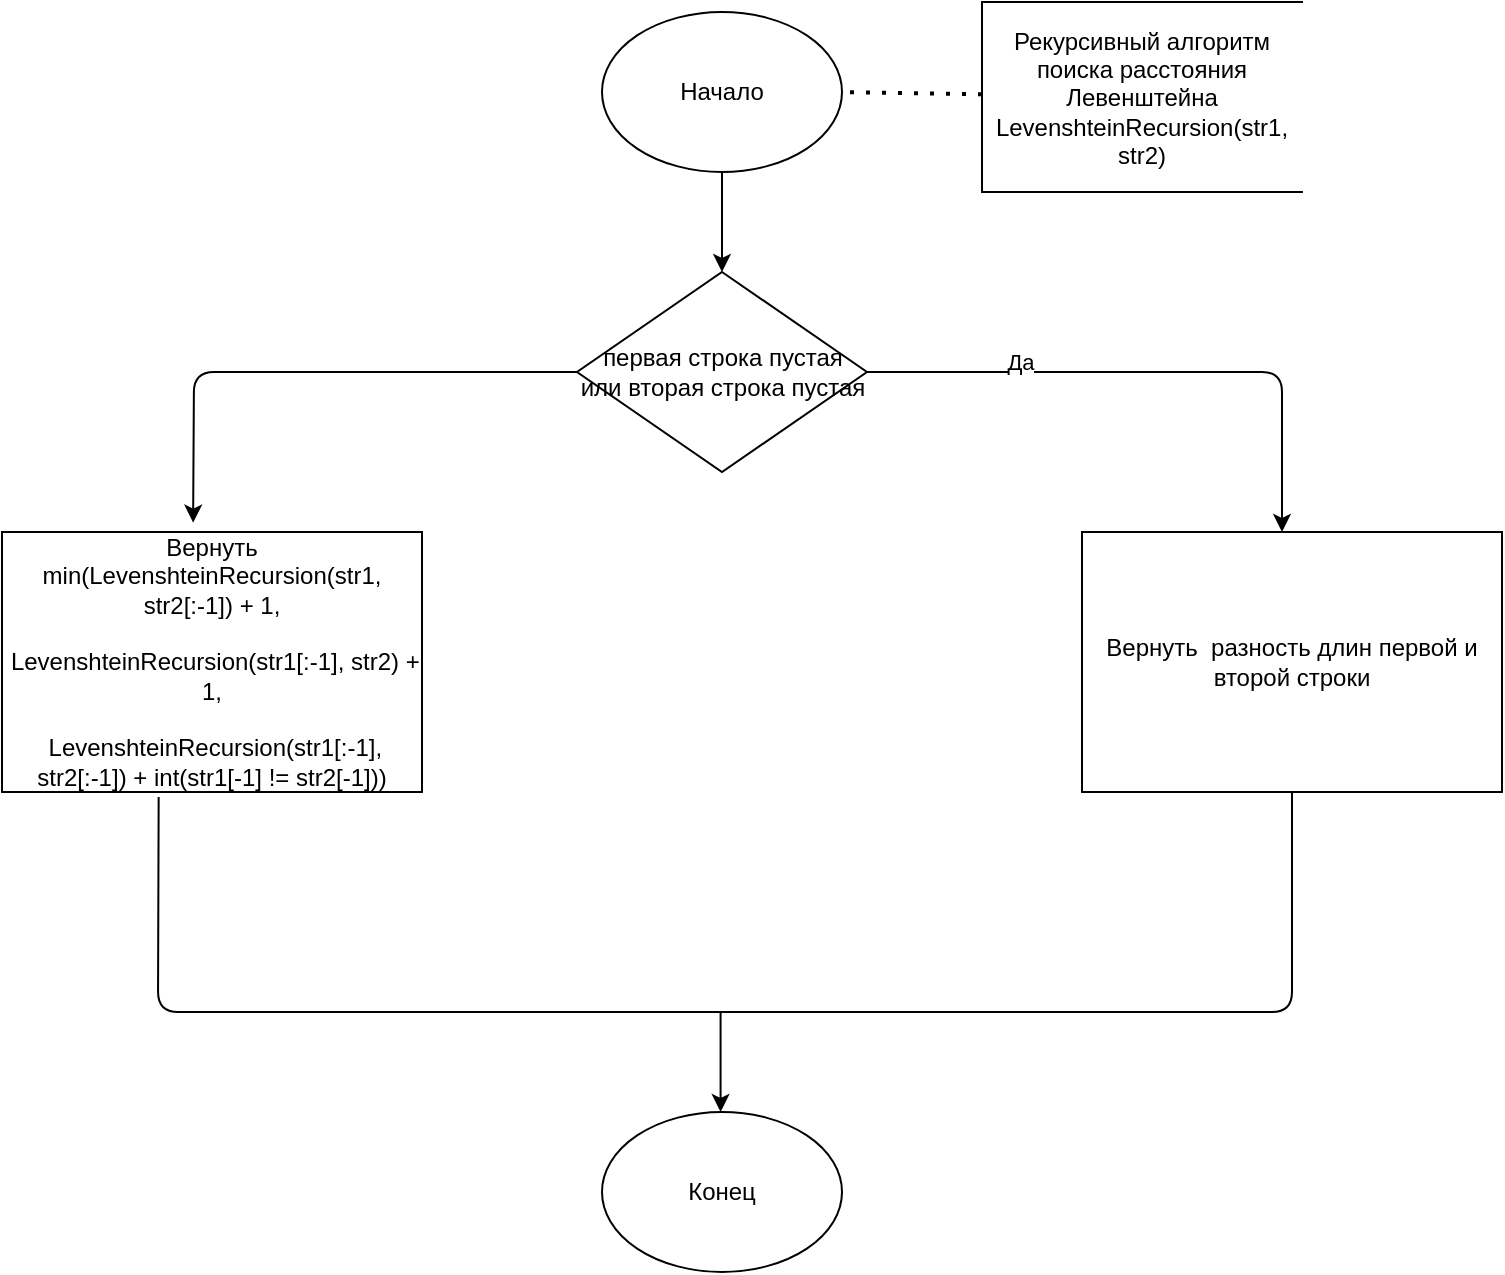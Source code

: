 <mxfile version="13.6.9" type="device"><diagram id="1z0ACTqHROT-YfrGoj1u" name="Page-1"><mxGraphModel dx="753" dy="699" grid="1" gridSize="10" guides="1" tooltips="1" connect="1" arrows="1" fold="1" page="1" pageScale="1" pageWidth="827" pageHeight="1169" math="0" shadow="0"><root><mxCell id="0"/><mxCell id="1" parent="0"/><mxCell id="WHFy39xKjW1Vt9VgyDG--93" value="Начало" style="ellipse;whiteSpace=wrap;html=1;" vertex="1" parent="1"><mxGeometry x="530" y="90" width="120" height="80" as="geometry"/></mxCell><mxCell id="WHFy39xKjW1Vt9VgyDG--94" value="" style="endArrow=classic;html=1;exitX=0.5;exitY=1;exitDx=0;exitDy=0;" edge="1" parent="1" source="WHFy39xKjW1Vt9VgyDG--93"><mxGeometry width="50" height="50" relative="1" as="geometry"><mxPoint x="610" y="320" as="sourcePoint"/><mxPoint x="590" y="220" as="targetPoint"/></mxGeometry></mxCell><mxCell id="WHFy39xKjW1Vt9VgyDG--95" value="первая строка пустая или вторая строка пустая" style="rhombus;whiteSpace=wrap;html=1;" vertex="1" parent="1"><mxGeometry x="517.5" y="220" width="145" height="100" as="geometry"/></mxCell><mxCell id="WHFy39xKjW1Vt9VgyDG--96" value="&lt;div&gt;Вернуть min(LevenshteinRecursion(str1, str2[:-1]) + 1,&lt;/div&gt;&lt;div&gt;&amp;nbsp; &amp;nbsp; &amp;nbsp; &amp;nbsp; &amp;nbsp; &amp;nbsp; &amp;nbsp; &amp;nbsp;LevenshteinRecursion(str1[:-1], str2) + 1,&lt;/div&gt;&lt;div&gt;&amp;nbsp; &amp;nbsp; &amp;nbsp; &amp;nbsp; &amp;nbsp; &amp;nbsp; &amp;nbsp; &amp;nbsp;LevenshteinRecursion(str1[:-1], str2[:-1]) + int(str1[-1] != str2[-1]))&lt;/div&gt;" style="rounded=0;whiteSpace=wrap;html=1;" vertex="1" parent="1"><mxGeometry x="230" y="350" width="210" height="130" as="geometry"/></mxCell><mxCell id="WHFy39xKjW1Vt9VgyDG--97" value="" style="endArrow=classic;html=1;exitX=0;exitY=0.5;exitDx=0;exitDy=0;entryX=0.455;entryY=-0.036;entryDx=0;entryDy=0;entryPerimeter=0;" edge="1" parent="1" source="WHFy39xKjW1Vt9VgyDG--95" target="WHFy39xKjW1Vt9VgyDG--96"><mxGeometry width="50" height="50" relative="1" as="geometry"><mxPoint x="530" y="400" as="sourcePoint"/><mxPoint x="320" y="270" as="targetPoint"/><Array as="points"><mxPoint x="326" y="270"/></Array></mxGeometry></mxCell><mxCell id="WHFy39xKjW1Vt9VgyDG--98" value="" style="endArrow=classic;html=1;exitX=1;exitY=0.5;exitDx=0;exitDy=0;" edge="1" parent="1" source="WHFy39xKjW1Vt9VgyDG--95"><mxGeometry width="50" height="50" relative="1" as="geometry"><mxPoint x="650" y="280" as="sourcePoint"/><mxPoint x="870" y="350" as="targetPoint"/><Array as="points"><mxPoint x="870" y="270"/></Array></mxGeometry></mxCell><mxCell id="WHFy39xKjW1Vt9VgyDG--99" value="Да" style="edgeLabel;html=1;align=center;verticalAlign=middle;resizable=0;points=[];" vertex="1" connectable="0" parent="WHFy39xKjW1Vt9VgyDG--98"><mxGeometry x="-0.472" y="5" relative="1" as="geometry"><mxPoint as="offset"/></mxGeometry></mxCell><mxCell id="WHFy39xKjW1Vt9VgyDG--100" value="&lt;div&gt;Вернуть &amp;nbsp;разность длин первой и второй строки&lt;/div&gt;" style="rounded=0;whiteSpace=wrap;html=1;" vertex="1" parent="1"><mxGeometry x="770" y="350" width="210" height="130" as="geometry"/></mxCell><mxCell id="WHFy39xKjW1Vt9VgyDG--101" value="" style="endArrow=none;html=1;entryX=0.5;entryY=1;entryDx=0;entryDy=0;exitX=0.373;exitY=1.019;exitDx=0;exitDy=0;exitPerimeter=0;" edge="1" parent="1" source="WHFy39xKjW1Vt9VgyDG--96" target="WHFy39xKjW1Vt9VgyDG--100"><mxGeometry width="50" height="50" relative="1" as="geometry"><mxPoint x="570" y="580" as="sourcePoint"/><mxPoint x="620" y="530" as="targetPoint"/><Array as="points"><mxPoint x="308" y="590"/><mxPoint x="875" y="590"/></Array></mxGeometry></mxCell><mxCell id="WHFy39xKjW1Vt9VgyDG--102" value="" style="endArrow=classic;html=1;exitX=0.5;exitY=1;exitDx=0;exitDy=0;" edge="1" parent="1"><mxGeometry width="50" height="50" relative="1" as="geometry"><mxPoint x="589.29" y="590" as="sourcePoint"/><mxPoint x="589.29" y="640" as="targetPoint"/></mxGeometry></mxCell><mxCell id="WHFy39xKjW1Vt9VgyDG--103" value="Конец" style="ellipse;whiteSpace=wrap;html=1;" vertex="1" parent="1"><mxGeometry x="530" y="640" width="120" height="80" as="geometry"/></mxCell><mxCell id="WHFy39xKjW1Vt9VgyDG--106" value="" style="endArrow=none;dashed=1;html=1;dashPattern=1 3;strokeWidth=2;entryX=1;entryY=0.5;entryDx=0;entryDy=0;" edge="1" parent="1" source="WHFy39xKjW1Vt9VgyDG--108" target="WHFy39xKjW1Vt9VgyDG--93"><mxGeometry width="50" height="50" relative="1" as="geometry"><mxPoint x="800" y="130" as="sourcePoint"/><mxPoint x="580" y="250" as="targetPoint"/></mxGeometry></mxCell><mxCell id="WHFy39xKjW1Vt9VgyDG--108" value="Рекурсивный алгоритм поиска расстояния Левенштейна&lt;br&gt;LevenshteinRecursion(str1, str2)" style="shape=partialRectangle;whiteSpace=wrap;html=1;bottom=1;right=1;left=1;top=0;fillColor=none;routingCenterX=-0.5;direction=south;" vertex="1" parent="1"><mxGeometry x="720" y="85" width="160" height="95" as="geometry"/></mxCell></root></mxGraphModel></diagram></mxfile>